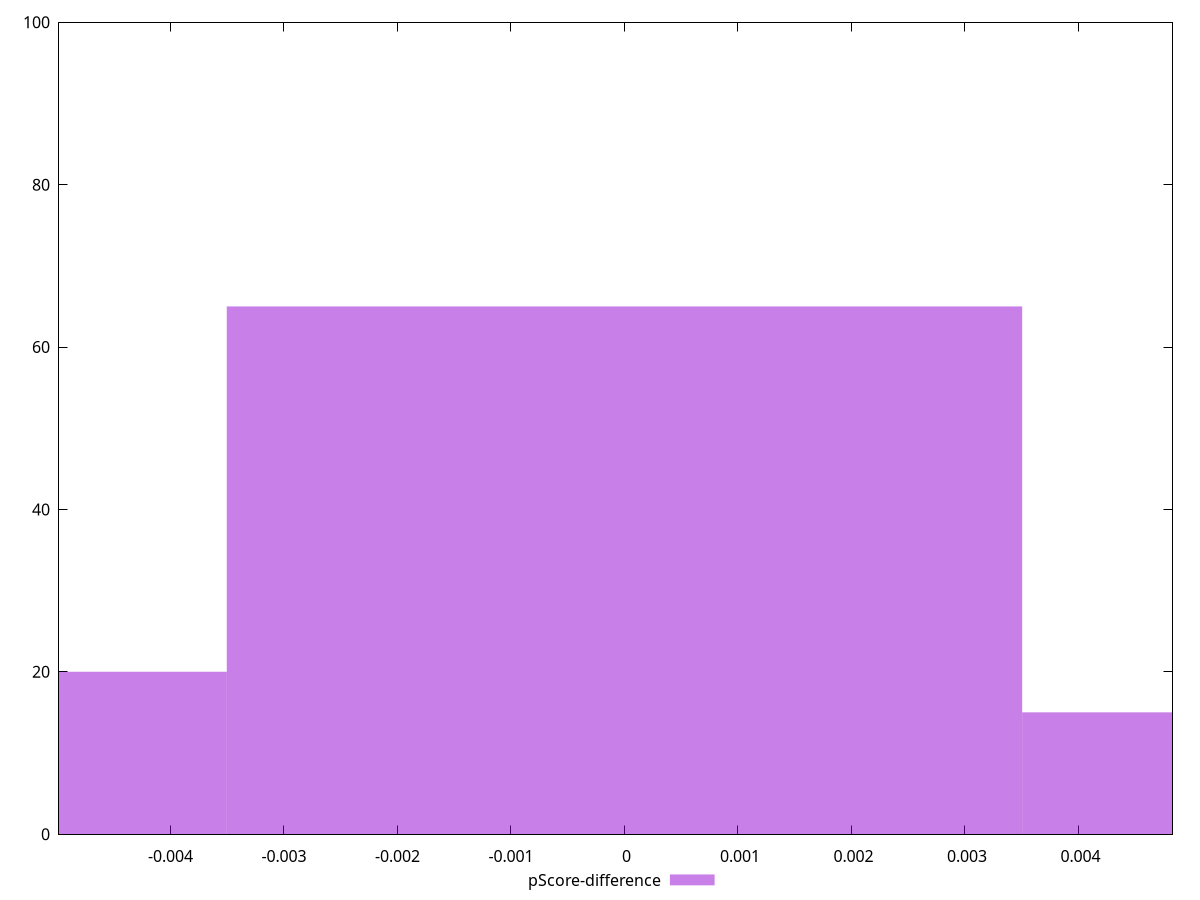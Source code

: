 reset

$pScoreDifference <<EOF
0 65
-0.0070078740980481415 20
0.0070078740980481415 15
EOF

set key outside below
set boxwidth 0.0070078740980481415
set xrange [-0.004982201082639207:0.004828310242627462]
set yrange [0:100]
set trange [0:100]
set style fill transparent solid 0.5 noborder
set terminal svg size 640, 490 enhanced background rgb 'white'
set output "report_00015_2021-02-09T16-11-33.973Z/largest-contentful-paint/samples/pages+cached+noadtech+nomedia/pScore-difference/histogram.svg"

plot $pScoreDifference title "pScore-difference" with boxes

reset
